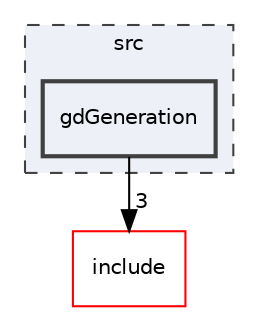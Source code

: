 digraph "src/gdGeneration"
{
 // LATEX_PDF_SIZE
  edge [fontname="Helvetica",fontsize="10",labelfontname="Helvetica",labelfontsize="10"];
  node [fontname="Helvetica",fontsize="10",shape=record];
  compound=true
  subgraph clusterdir_68267d1309a1af8e8297ef4c3efbcdba {
    graph [ bgcolor="#edf0f7", pencolor="grey25", style="filled,dashed,", label="src", fontname="Helvetica", fontsize="10", URL="dir_68267d1309a1af8e8297ef4c3efbcdba.html"]
  dir_bd2720348c704d97637b0d76a4c74ef5 [shape=box, label="gdGeneration", style="filled,bold,", fillcolor="#edf0f7", color="grey25", URL="dir_bd2720348c704d97637b0d76a4c74ef5.html"];
  }
  dir_d44c64559bbebec7f509842c48db8b23 [shape=box, label="include", style="", fillcolor="#edf0f7", color="red", URL="dir_d44c64559bbebec7f509842c48db8b23.html"];
  dir_bd2720348c704d97637b0d76a4c74ef5->dir_d44c64559bbebec7f509842c48db8b23 [headlabel="3", labeldistance=1.5 headhref="dir_000005_000006.html"];
}
